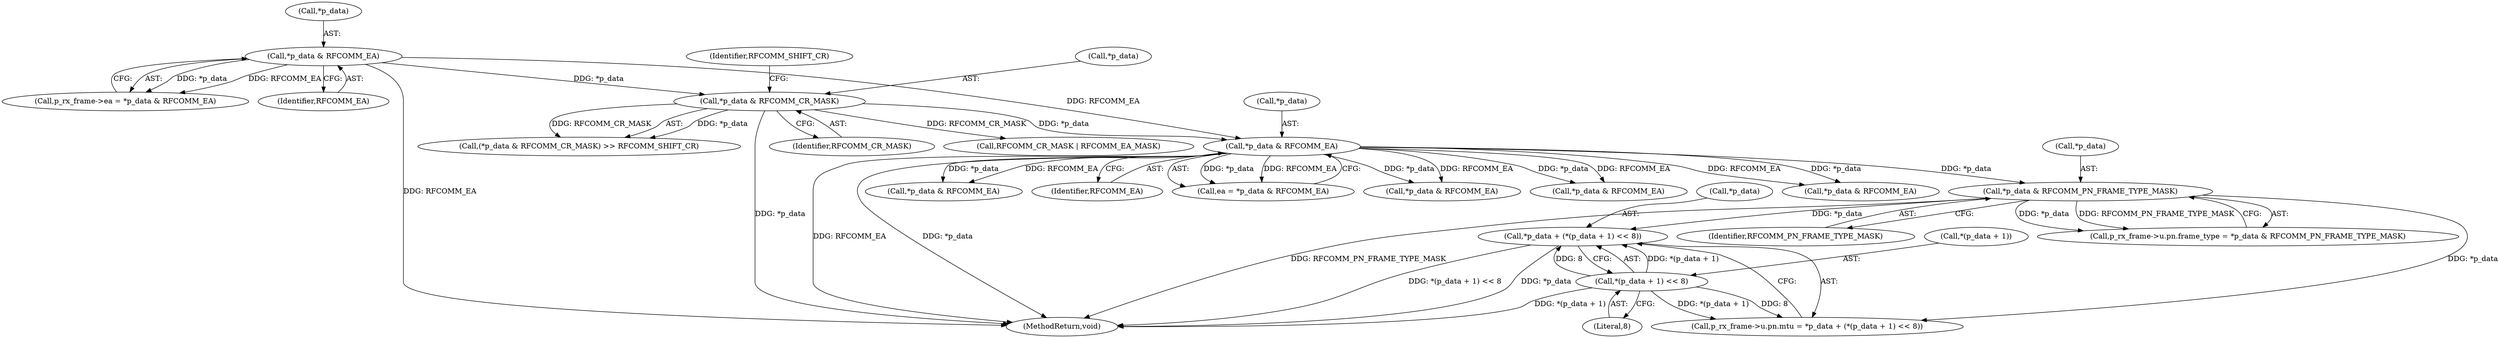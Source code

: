 digraph "0_Android_92a7bf8c44a236607c146240f3c0adc1ae01fedf@pointer" {
"1000384" [label="(Call,*p_data + (*(p_data + 1) << 8))"];
"1000335" [label="(Call,*p_data & RFCOMM_PN_FRAME_TYPE_MASK)"];
"1000222" [label="(Call,*p_data & RFCOMM_EA)"];
"1000163" [label="(Call,*p_data & RFCOMM_CR_MASK)"];
"1000154" [label="(Call,*p_data & RFCOMM_EA)"];
"1000387" [label="(Call,*(p_data + 1) << 8)"];
"1000163" [label="(Call,*p_data & RFCOMM_CR_MASK)"];
"1000384" [label="(Call,*p_data + (*(p_data + 1) << 8))"];
"1000327" [label="(Call,p_rx_frame->u.pn.frame_type = *p_data & RFCOMM_PN_FRAME_TYPE_MASK)"];
"1000335" [label="(Call,*p_data & RFCOMM_PN_FRAME_TYPE_MASK)"];
"1000177" [label="(Call,RFCOMM_CR_MASK | RFCOMM_EA_MASK)"];
"1000376" [label="(Call,p_rx_frame->u.pn.mtu = *p_data + (*(p_data + 1) << 8))"];
"1000564" [label="(Call,*p_data & RFCOMM_EA)"];
"1000222" [label="(Call,*p_data & RFCOMM_EA)"];
"1000336" [label="(Call,*p_data)"];
"1000388" [label="(Call,*(p_data + 1))"];
"1000157" [label="(Identifier,RFCOMM_EA)"];
"1000154" [label="(Call,*p_data & RFCOMM_EA)"];
"1000162" [label="(Call,(*p_data & RFCOMM_CR_MASK) >> RFCOMM_SHIFT_CR)"];
"1000741" [label="(Call,*p_data & RFCOMM_EA)"];
"1000338" [label="(Identifier,RFCOMM_PN_FRAME_TYPE_MASK)"];
"1000150" [label="(Call,p_rx_frame->ea = *p_data & RFCOMM_EA)"];
"1001015" [label="(MethodReturn,void)"];
"1000225" [label="(Identifier,RFCOMM_EA)"];
"1000387" [label="(Call,*(p_data + 1) << 8)"];
"1000220" [label="(Call,ea = *p_data & RFCOMM_EA)"];
"1000223" [label="(Call,*p_data)"];
"1000155" [label="(Call,*p_data)"];
"1000385" [label="(Call,*p_data)"];
"1000692" [label="(Call,*p_data & RFCOMM_EA)"];
"1000166" [label="(Identifier,RFCOMM_CR_MASK)"];
"1000948" [label="(Call,*p_data & RFCOMM_EA)"];
"1000167" [label="(Identifier,RFCOMM_SHIFT_CR)"];
"1000164" [label="(Call,*p_data)"];
"1000392" [label="(Literal,8)"];
"1000384" -> "1000376"  [label="AST: "];
"1000384" -> "1000387"  [label="CFG: "];
"1000385" -> "1000384"  [label="AST: "];
"1000387" -> "1000384"  [label="AST: "];
"1000376" -> "1000384"  [label="CFG: "];
"1000384" -> "1001015"  [label="DDG: *(p_data + 1) << 8"];
"1000384" -> "1001015"  [label="DDG: *p_data"];
"1000335" -> "1000384"  [label="DDG: *p_data"];
"1000387" -> "1000384"  [label="DDG: *(p_data + 1)"];
"1000387" -> "1000384"  [label="DDG: 8"];
"1000335" -> "1000327"  [label="AST: "];
"1000335" -> "1000338"  [label="CFG: "];
"1000336" -> "1000335"  [label="AST: "];
"1000338" -> "1000335"  [label="AST: "];
"1000327" -> "1000335"  [label="CFG: "];
"1000335" -> "1001015"  [label="DDG: RFCOMM_PN_FRAME_TYPE_MASK"];
"1000335" -> "1000327"  [label="DDG: *p_data"];
"1000335" -> "1000327"  [label="DDG: RFCOMM_PN_FRAME_TYPE_MASK"];
"1000222" -> "1000335"  [label="DDG: *p_data"];
"1000335" -> "1000376"  [label="DDG: *p_data"];
"1000222" -> "1000220"  [label="AST: "];
"1000222" -> "1000225"  [label="CFG: "];
"1000223" -> "1000222"  [label="AST: "];
"1000225" -> "1000222"  [label="AST: "];
"1000220" -> "1000222"  [label="CFG: "];
"1000222" -> "1001015"  [label="DDG: RFCOMM_EA"];
"1000222" -> "1001015"  [label="DDG: *p_data"];
"1000222" -> "1000220"  [label="DDG: *p_data"];
"1000222" -> "1000220"  [label="DDG: RFCOMM_EA"];
"1000163" -> "1000222"  [label="DDG: *p_data"];
"1000154" -> "1000222"  [label="DDG: RFCOMM_EA"];
"1000222" -> "1000564"  [label="DDG: *p_data"];
"1000222" -> "1000564"  [label="DDG: RFCOMM_EA"];
"1000222" -> "1000692"  [label="DDG: *p_data"];
"1000222" -> "1000692"  [label="DDG: RFCOMM_EA"];
"1000222" -> "1000741"  [label="DDG: *p_data"];
"1000222" -> "1000741"  [label="DDG: RFCOMM_EA"];
"1000222" -> "1000948"  [label="DDG: *p_data"];
"1000222" -> "1000948"  [label="DDG: RFCOMM_EA"];
"1000163" -> "1000162"  [label="AST: "];
"1000163" -> "1000166"  [label="CFG: "];
"1000164" -> "1000163"  [label="AST: "];
"1000166" -> "1000163"  [label="AST: "];
"1000167" -> "1000163"  [label="CFG: "];
"1000163" -> "1001015"  [label="DDG: *p_data"];
"1000163" -> "1000162"  [label="DDG: *p_data"];
"1000163" -> "1000162"  [label="DDG: RFCOMM_CR_MASK"];
"1000154" -> "1000163"  [label="DDG: *p_data"];
"1000163" -> "1000177"  [label="DDG: RFCOMM_CR_MASK"];
"1000154" -> "1000150"  [label="AST: "];
"1000154" -> "1000157"  [label="CFG: "];
"1000155" -> "1000154"  [label="AST: "];
"1000157" -> "1000154"  [label="AST: "];
"1000150" -> "1000154"  [label="CFG: "];
"1000154" -> "1001015"  [label="DDG: RFCOMM_EA"];
"1000154" -> "1000150"  [label="DDG: *p_data"];
"1000154" -> "1000150"  [label="DDG: RFCOMM_EA"];
"1000387" -> "1000392"  [label="CFG: "];
"1000388" -> "1000387"  [label="AST: "];
"1000392" -> "1000387"  [label="AST: "];
"1000387" -> "1001015"  [label="DDG: *(p_data + 1)"];
"1000387" -> "1000376"  [label="DDG: *(p_data + 1)"];
"1000387" -> "1000376"  [label="DDG: 8"];
}
